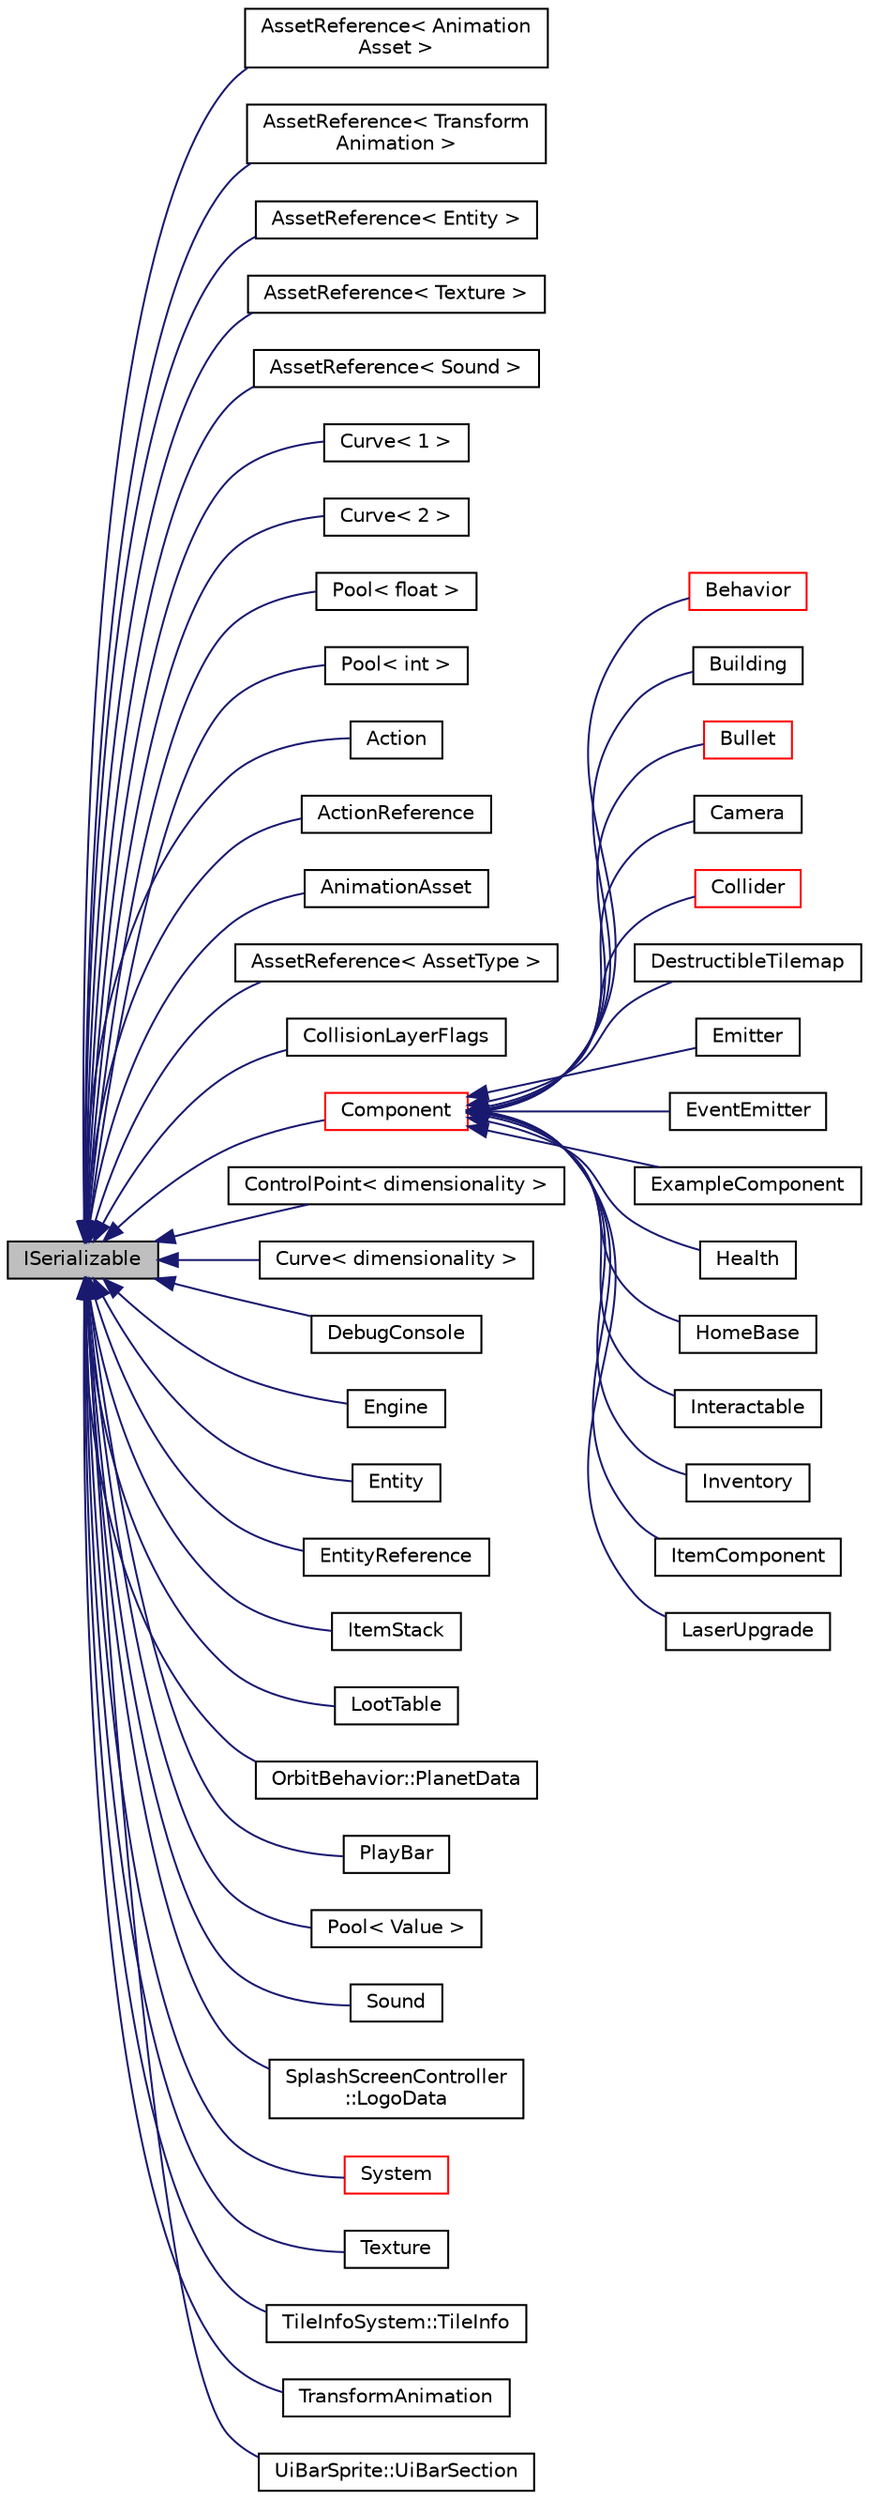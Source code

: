 digraph "ISerializable"
{
 // LATEX_PDF_SIZE
  edge [fontname="Helvetica",fontsize="10",labelfontname="Helvetica",labelfontsize="10"];
  node [fontname="Helvetica",fontsize="10",shape=record];
  rankdir="LR";
  Node1 [label="ISerializable",height=0.2,width=0.4,color="black", fillcolor="grey75", style="filled", fontcolor="black",tooltip="interface for all serializable objects"];
  Node1 -> Node2 [dir="back",color="midnightblue",fontsize="10",style="solid",fontname="Helvetica"];
  Node2 [label="AssetReference\< Animation\lAsset \>",height=0.2,width=0.4,color="black", fillcolor="white", style="filled",URL="$d9/da4/classAssetReference.html",tooltip=" "];
  Node1 -> Node3 [dir="back",color="midnightblue",fontsize="10",style="solid",fontname="Helvetica"];
  Node3 [label="AssetReference\< Transform\lAnimation \>",height=0.2,width=0.4,color="black", fillcolor="white", style="filled",URL="$d9/da4/classAssetReference.html",tooltip=" "];
  Node1 -> Node4 [dir="back",color="midnightblue",fontsize="10",style="solid",fontname="Helvetica"];
  Node4 [label="AssetReference\< Entity \>",height=0.2,width=0.4,color="black", fillcolor="white", style="filled",URL="$d9/da4/classAssetReference.html",tooltip=" "];
  Node1 -> Node5 [dir="back",color="midnightblue",fontsize="10",style="solid",fontname="Helvetica"];
  Node5 [label="AssetReference\< Texture \>",height=0.2,width=0.4,color="black", fillcolor="white", style="filled",URL="$d9/da4/classAssetReference.html",tooltip=" "];
  Node1 -> Node6 [dir="back",color="midnightblue",fontsize="10",style="solid",fontname="Helvetica"];
  Node6 [label="AssetReference\< Sound \>",height=0.2,width=0.4,color="black", fillcolor="white", style="filled",URL="$d9/da4/classAssetReference.html",tooltip=" "];
  Node1 -> Node7 [dir="back",color="midnightblue",fontsize="10",style="solid",fontname="Helvetica"];
  Node7 [label="Curve\< 1 \>",height=0.2,width=0.4,color="black", fillcolor="white", style="filled",URL="$d4/d61/classCurve.html",tooltip=" "];
  Node1 -> Node8 [dir="back",color="midnightblue",fontsize="10",style="solid",fontname="Helvetica"];
  Node8 [label="Curve\< 2 \>",height=0.2,width=0.4,color="black", fillcolor="white", style="filled",URL="$d4/d61/classCurve.html",tooltip=" "];
  Node1 -> Node9 [dir="back",color="midnightblue",fontsize="10",style="solid",fontname="Helvetica"];
  Node9 [label="Pool\< float \>",height=0.2,width=0.4,color="black", fillcolor="white", style="filled",URL="$d5/d0b/classPool.html",tooltip=" "];
  Node1 -> Node10 [dir="back",color="midnightblue",fontsize="10",style="solid",fontname="Helvetica"];
  Node10 [label="Pool\< int \>",height=0.2,width=0.4,color="black", fillcolor="white", style="filled",URL="$d5/d0b/classPool.html",tooltip=" "];
  Node1 -> Node11 [dir="back",color="midnightblue",fontsize="10",style="solid",fontname="Helvetica"];
  Node11 [label="Action",height=0.2,width=0.4,color="black", fillcolor="white", style="filled",URL="$db/d09/classAction.html",tooltip="action class, used to track an action with dynamic input"];
  Node1 -> Node12 [dir="back",color="midnightblue",fontsize="10",style="solid",fontname="Helvetica"];
  Node12 [label="ActionReference",height=0.2,width=0.4,color="black", fillcolor="white", style="filled",URL="$da/d9c/classActionReference.html",tooltip="a reference to an Action"];
  Node1 -> Node13 [dir="back",color="midnightblue",fontsize="10",style="solid",fontname="Helvetica"];
  Node13 [label="AnimationAsset",height=0.2,width=0.4,color="black", fillcolor="white", style="filled",URL="$d4/d17/classAnimationAsset.html",tooltip=" "];
  Node1 -> Node14 [dir="back",color="midnightblue",fontsize="10",style="solid",fontname="Helvetica"];
  Node14 [label="AssetReference\< AssetType \>",height=0.2,width=0.4,color="black", fillcolor="white", style="filled",URL="$d9/da4/classAssetReference.html",tooltip="a reference to an Asset"];
  Node1 -> Node15 [dir="back",color="midnightblue",fontsize="10",style="solid",fontname="Helvetica"];
  Node15 [label="CollisionLayerFlags",height=0.2,width=0.4,color="black", fillcolor="white", style="filled",URL="$d6/d5e/classCollisionLayerFlags.html",tooltip=" "];
  Node1 -> Node16 [dir="back",color="midnightblue",fontsize="10",style="solid",fontname="Helvetica"];
  Node16 [label="Component",height=0.2,width=0.4,color="red", fillcolor="white", style="filled",URL="$d8/d6b/classComponent.html",tooltip=" "];
  Node16 -> Node17 [dir="back",color="midnightblue",fontsize="10",style="solid",fontname="Helvetica"];
  Node17 [label="Behavior",height=0.2,width=0.4,color="red", fillcolor="white", style="filled",URL="$df/dc1/classBehavior.html",tooltip=" "];
  Node16 -> Node52 [dir="back",color="midnightblue",fontsize="10",style="solid",fontname="Helvetica"];
  Node52 [label="Building",height=0.2,width=0.4,color="black", fillcolor="white", style="filled",URL="$d0/dfc/classBuilding.html",tooltip=" "];
  Node16 -> Node53 [dir="back",color="midnightblue",fontsize="10",style="solid",fontname="Helvetica"];
  Node53 [label="Bullet",height=0.2,width=0.4,color="red", fillcolor="white", style="filled",URL="$d6/da1/classBullet.html",tooltip="Component that destroys itself and deals damage on contact."];
  Node16 -> Node56 [dir="back",color="midnightblue",fontsize="10",style="solid",fontname="Helvetica"];
  Node56 [label="Camera",height=0.2,width=0.4,color="black", fillcolor="white", style="filled",URL="$d1/df0/classCamera.html",tooltip="Handles camera and coordinate systems / spaces."];
  Node16 -> Node57 [dir="back",color="midnightblue",fontsize="10",style="solid",fontname="Helvetica"];
  Node57 [label="Collider",height=0.2,width=0.4,color="red", fillcolor="white", style="filled",URL="$d0/d62/classCollider.html",tooltip="component which is used for detecting collisions and information about them"];
  Node16 -> Node60 [dir="back",color="midnightblue",fontsize="10",style="solid",fontname="Helvetica"];
  Node60 [label="DestructibleTilemap",height=0.2,width=0.4,color="black", fillcolor="white", style="filled",URL="$d4/d2e/classDestructibleTilemap.html",tooltip="Component responsible for handling the breaking of tiles with varrying strengths."];
  Node16 -> Node61 [dir="back",color="midnightblue",fontsize="10",style="solid",fontname="Helvetica"];
  Node61 [label="Emitter",height=0.2,width=0.4,color="black", fillcolor="white", style="filled",URL="$df/de9/classEmitter.html",tooltip="Emitter component - controls timing and behavior of particles."];
  Node16 -> Node62 [dir="back",color="midnightblue",fontsize="10",style="solid",fontname="Helvetica"];
  Node62 [label="EventEmitter",height=0.2,width=0.4,color="black", fillcolor="white", style="filled",URL="$d9/d51/classEventEmitter.html",tooltip="Component that emits events on Init and Exit."];
  Node16 -> Node63 [dir="back",color="midnightblue",fontsize="10",style="solid",fontname="Helvetica"];
  Node63 [label="ExampleComponent",height=0.2,width=0.4,color="black", fillcolor="white", style="filled",URL="$de/d94/classExampleComponent.html",tooltip="DESCRIPTION HERE."];
  Node16 -> Node64 [dir="back",color="midnightblue",fontsize="10",style="solid",fontname="Helvetica"];
  Node64 [label="Health",height=0.2,width=0.4,color="black", fillcolor="white", style="filled",URL="$d5/d64/classHealth.html",tooltip="Entity health component."];
  Node16 -> Node65 [dir="back",color="midnightblue",fontsize="10",style="solid",fontname="Helvetica"];
  Node65 [label="HomeBase",height=0.2,width=0.4,color="black", fillcolor="white", style="filled",URL="$d1/db4/classHomeBase.html",tooltip=" "];
  Node16 -> Node66 [dir="back",color="midnightblue",fontsize="10",style="solid",fontname="Helvetica"];
  Node66 [label="Interactable",height=0.2,width=0.4,color="black", fillcolor="white", style="filled",URL="$d6/d80/classInteractable.html",tooltip="Component which can be interacted with by pressing a button when nearby."];
  Node16 -> Node67 [dir="back",color="midnightblue",fontsize="10",style="solid",fontname="Helvetica"];
  Node67 [label="Inventory",height=0.2,width=0.4,color="black", fillcolor="white", style="filled",URL="$dd/d7a/classInventory.html",tooltip="Inventory component that stores items."];
  Node16 -> Node68 [dir="back",color="midnightblue",fontsize="10",style="solid",fontname="Helvetica"];
  Node68 [label="ItemComponent",height=0.2,width=0.4,color="black", fillcolor="white", style="filled",URL="$df/d56/classItemComponent.html",tooltip="Item in the world that can be picked up."];
  Node16 -> Node69 [dir="back",color="midnightblue",fontsize="10",style="solid",fontname="Helvetica"];
  Node69 [label="LaserUpgrade",height=0.2,width=0.4,color="black", fillcolor="white", style="filled",URL="$d4/dcf/classLaserUpgrade.html",tooltip="collectable upgrade to the player's MiningLaser"];
  Node1 -> Node95 [dir="back",color="midnightblue",fontsize="10",style="solid",fontname="Helvetica"];
  Node95 [label="ControlPoint\< dimensionality \>",height=0.2,width=0.4,color="black", fillcolor="white", style="filled",URL="$dc/def/classControlPoint.html",tooltip="control points used by this Curve"];
  Node1 -> Node96 [dir="back",color="midnightblue",fontsize="10",style="solid",fontname="Helvetica"];
  Node96 [label="Curve\< dimensionality \>",height=0.2,width=0.4,color="black", fillcolor="white", style="filled",URL="$d4/d61/classCurve.html",tooltip=" "];
  Node1 -> Node97 [dir="back",color="midnightblue",fontsize="10",style="solid",fontname="Helvetica"];
  Node97 [label="DebugConsole",height=0.2,width=0.4,color="black", fillcolor="white", style="filled",URL="$da/d4c/classDebugConsole.html",tooltip="The DebugConsole class is a singleton that provides a console for debugging It Shows Warning Messages..."];
  Node1 -> Node98 [dir="back",color="midnightblue",fontsize="10",style="solid",fontname="Helvetica"];
  Node98 [label="Engine",height=0.2,width=0.4,color="black", fillcolor="white", style="filled",URL="$d1/db6/classEngine.html",tooltip=" "];
  Node1 -> Node99 [dir="back",color="midnightblue",fontsize="10",style="solid",fontname="Helvetica"];
  Node99 [label="Entity",height=0.2,width=0.4,color="black", fillcolor="white", style="filled",URL="$da/d61/classEntity.html",tooltip=" "];
  Node1 -> Node100 [dir="back",color="midnightblue",fontsize="10",style="solid",fontname="Helvetica"];
  Node100 [label="EntityReference",height=0.2,width=0.4,color="black", fillcolor="white", style="filled",URL="$dd/db3/classEntityReference.html",tooltip="a reference to an Entity in the scene"];
  Node1 -> Node101 [dir="back",color="midnightblue",fontsize="10",style="solid",fontname="Helvetica"];
  Node101 [label="ItemStack",height=0.2,width=0.4,color="black", fillcolor="white", style="filled",URL="$d4/d76/structItemStack.html",tooltip="a stack of multiple items of the same type"];
  Node1 -> Node102 [dir="back",color="midnightblue",fontsize="10",style="solid",fontname="Helvetica"];
  Node102 [label="LootTable",height=0.2,width=0.4,color="black", fillcolor="white", style="filled",URL="$d8/d56/classLootTable.html",tooltip="class for dropping configurable loot"];
  Node1 -> Node103 [dir="back",color="midnightblue",fontsize="10",style="solid",fontname="Helvetica"];
  Node103 [label="OrbitBehavior::PlanetData",height=0.2,width=0.4,color="black", fillcolor="white", style="filled",URL="$db/d0e/classOrbitBehavior_1_1PlanetData.html",tooltip=" "];
  Node1 -> Node104 [dir="back",color="midnightblue",fontsize="10",style="solid",fontname="Helvetica"];
  Node104 [label="PlayBar",height=0.2,width=0.4,color="black", fillcolor="white", style="filled",URL="$d0/d10/classPlayBar.html",tooltip="UI Bar that handles playing, pausing, and autosaves of the scene."];
  Node1 -> Node105 [dir="back",color="midnightblue",fontsize="10",style="solid",fontname="Helvetica"];
  Node105 [label="Pool\< Value \>",height=0.2,width=0.4,color="black", fillcolor="white", style="filled",URL="$d5/d0b/classPool.html",tooltip="The pool framework is what we use to represent health in our game."];
  Node1 -> Node106 [dir="back",color="midnightblue",fontsize="10",style="solid",fontname="Helvetica"];
  Node106 [label="Sound",height=0.2,width=0.4,color="black", fillcolor="white", style="filled",URL="$df/d49/classSound.html",tooltip="Example System meant to be copy-pasted when creating new Systems."];
  Node1 -> Node107 [dir="back",color="midnightblue",fontsize="10",style="solid",fontname="Helvetica"];
  Node107 [label="SplashScreenController\l::LogoData",height=0.2,width=0.4,color="black", fillcolor="white", style="filled",URL="$dd/d98/classSplashScreenController_1_1LogoData.html",tooltip=" "];
  Node1 -> Node108 [dir="back",color="midnightblue",fontsize="10",style="solid",fontname="Helvetica"];
  Node108 [label="System",height=0.2,width=0.4,color="red", fillcolor="white", style="filled",URL="$dd/d2d/classSystem.html",tooltip="Base class for all Systems."];
  Node1 -> Node135 [dir="back",color="midnightblue",fontsize="10",style="solid",fontname="Helvetica"];
  Node135 [label="Texture",height=0.2,width=0.4,color="black", fillcolor="white", style="filled",URL="$d6/d97/classTexture.html",tooltip="Stores texture data, and allows to bind it for rendering."];
  Node1 -> Node136 [dir="back",color="midnightblue",fontsize="10",style="solid",fontname="Helvetica"];
  Node136 [label="TileInfoSystem::TileInfo",height=0.2,width=0.4,color="black", fillcolor="white", style="filled",URL="$d7/df0/classTileInfoSystem_1_1TileInfo.html",tooltip="holds info about a specific tile type"];
  Node1 -> Node137 [dir="back",color="midnightblue",fontsize="10",style="solid",fontname="Helvetica"];
  Node137 [label="TransformAnimation",height=0.2,width=0.4,color="black", fillcolor="white", style="filled",URL="$d2/d64/classTransformAnimation.html",tooltip="Asset that animates a Transform with Curves."];
  Node1 -> Node138 [dir="back",color="midnightblue",fontsize="10",style="solid",fontname="Helvetica"];
  Node138 [label="UiBarSprite::UiBarSection",height=0.2,width=0.4,color="black", fillcolor="white", style="filled",URL="$d5/de8/structUiBarSprite_1_1UiBarSection.html",tooltip="struct that represents a data section in the UiBar"];
}
